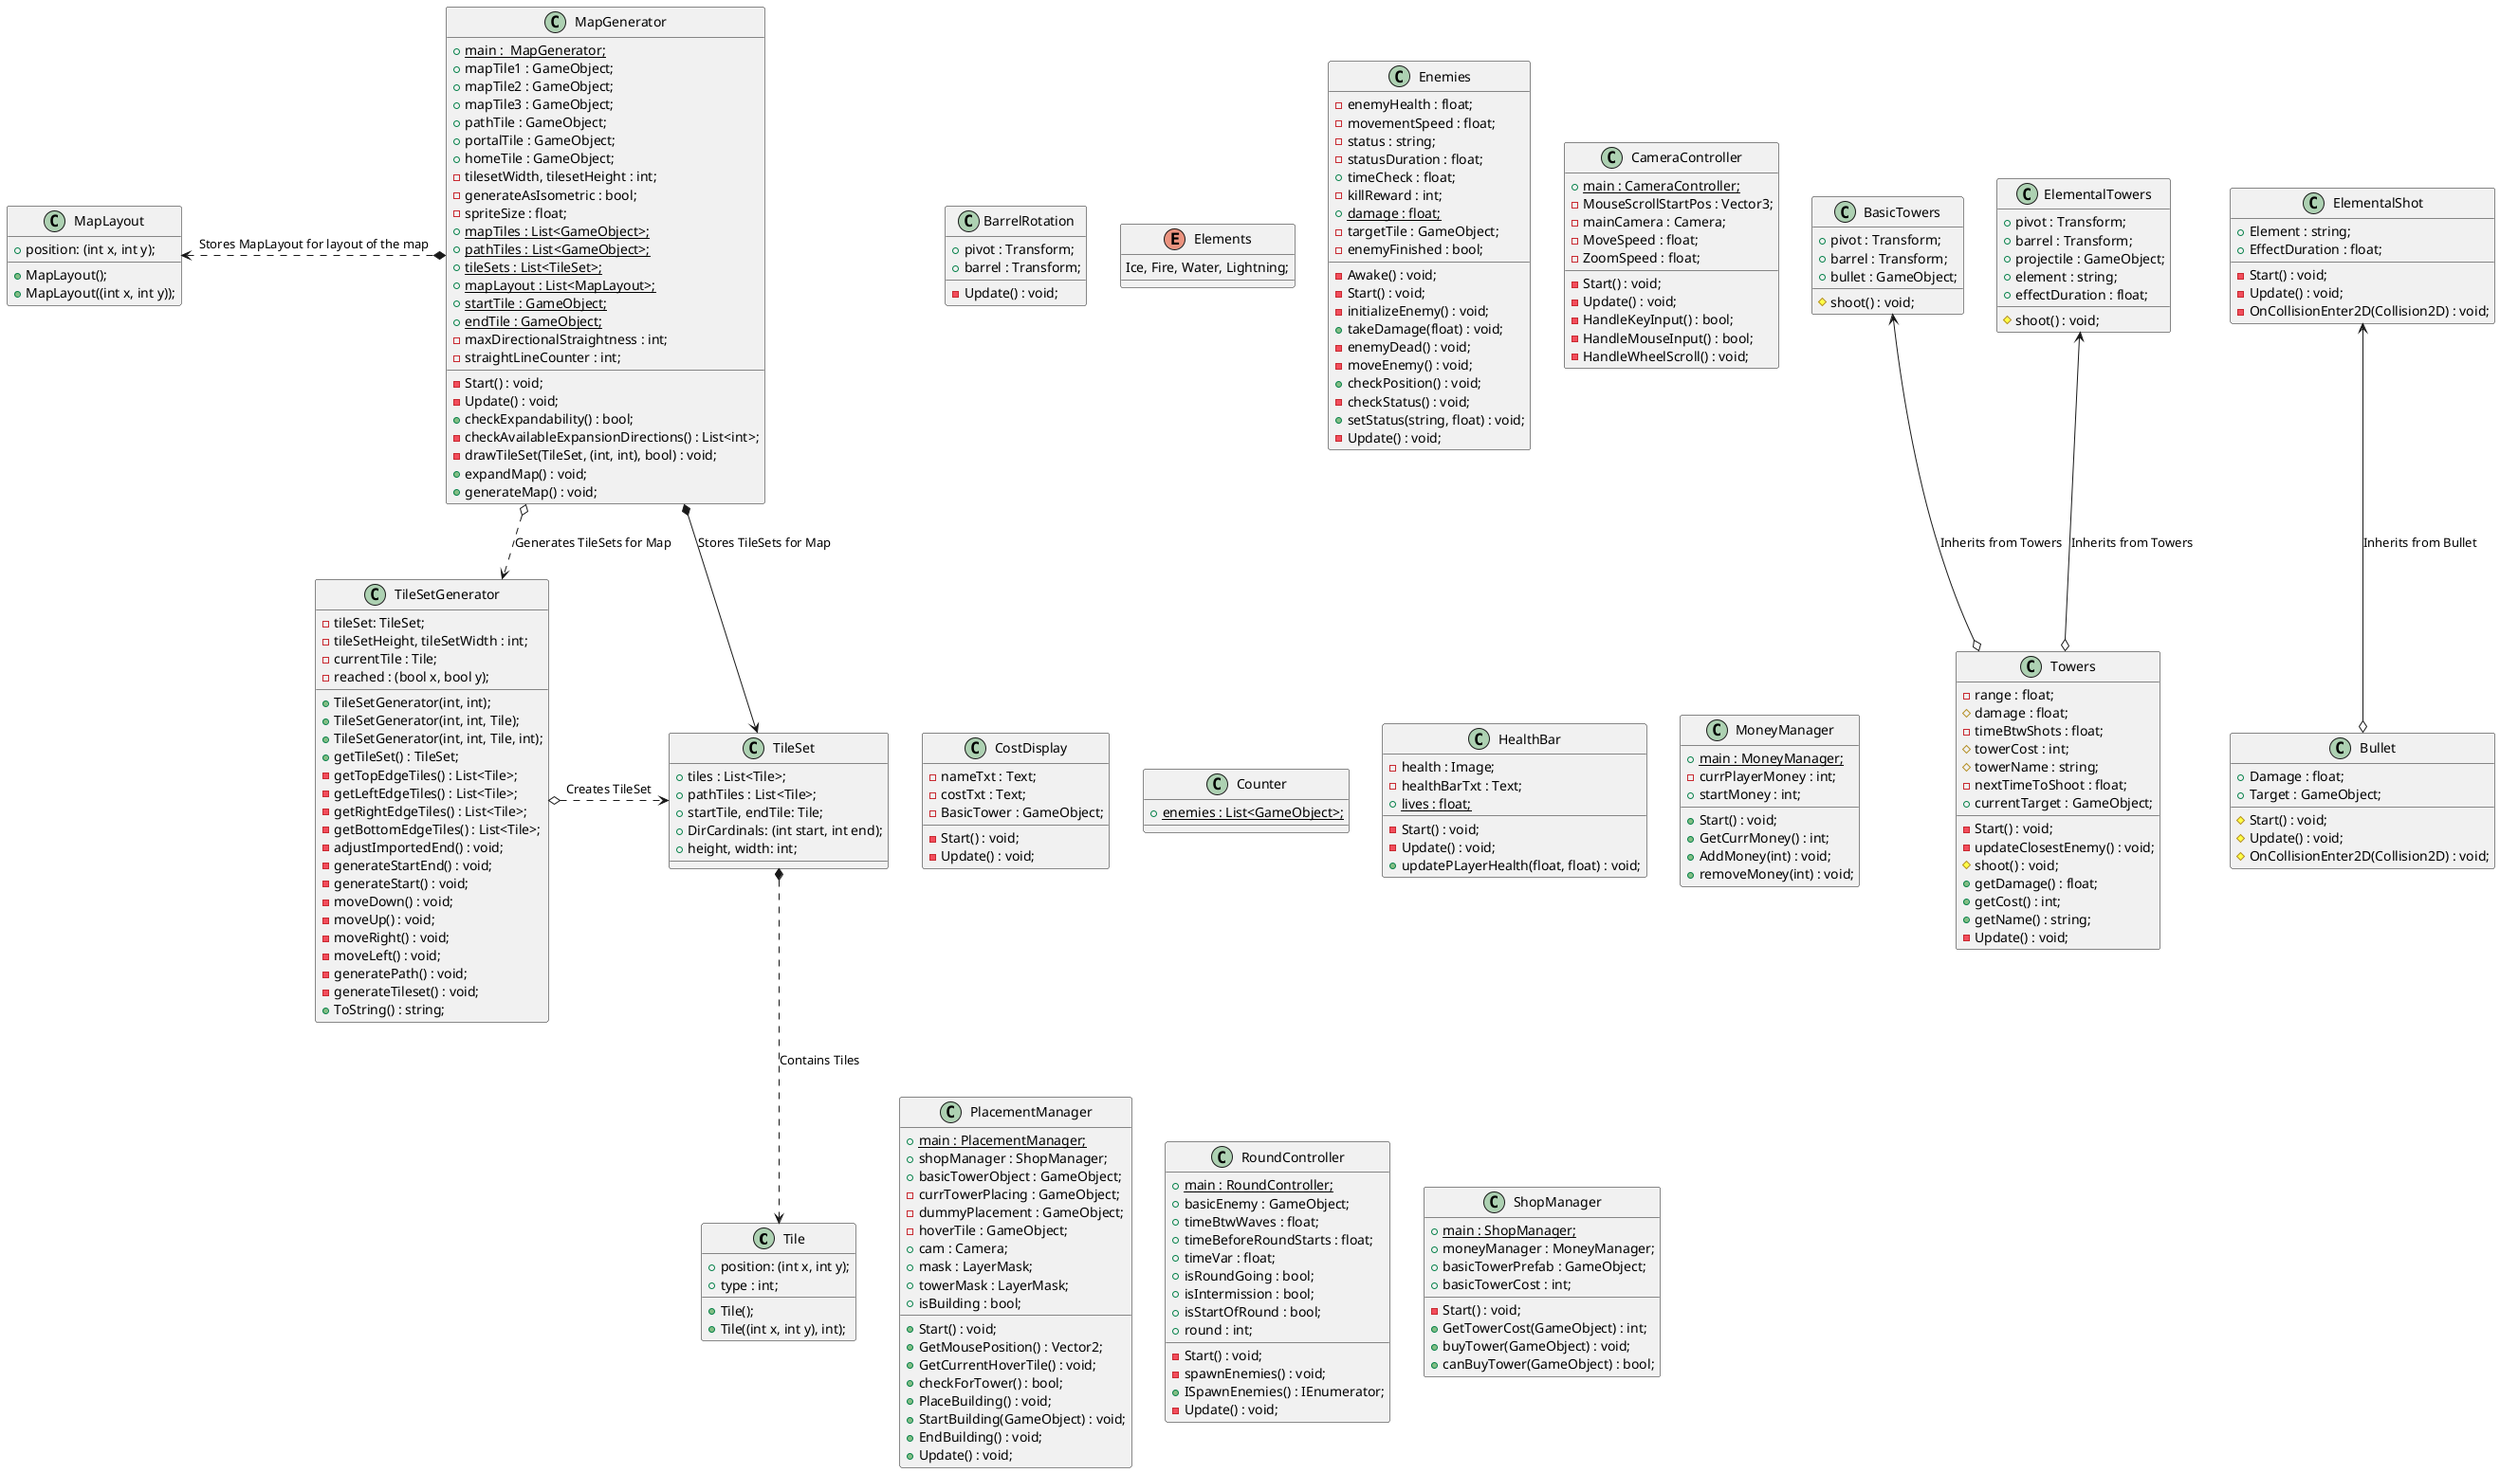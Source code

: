 @startuml
    class Tile {
        + {field} position: (int x, int y);
        + type : int;
        + Tile();
        + Tile((int x, int y), int);
    }

    class MapLayout {
        + {field} position: (int x, int y);
        + MapLayout();
        + MapLayout((int x, int y));
    }

    class TileSet {
        + tiles : List<Tile>;
        + pathTiles : List<Tile>;
        + startTile, endTile: Tile;
        + {field} DirCardinals: (int start, int end);
        + height, width: int;
    }

    class TileSetGenerator {
        - tileSet: TileSet;
        - tileSetHeight, tileSetWidth : int;
        - currentTile : Tile;
        - {field} reached : (bool x, bool y);
        + TileSetGenerator(int, int);
        + TileSetGenerator(int, int, Tile);
        + TileSetGenerator(int, int, Tile, int);
        + getTileSet() : TileSet;
        - getTopEdgeTiles() : List<Tile>;
        - getLeftEdgeTiles() : List<Tile>;
        - getRightEdgeTiles() : List<Tile>;
        - getBottomEdgeTiles() : List<Tile>;
        - adjustImportedEnd() : void;
        - generateStartEnd() : void;
        - generateStart() : void;
        - moveDown() : void;
        - moveUp() : void;
        - moveRight() : void;
        - moveLeft() : void;
        - generatePath() : void;
        - generateTileset() : void;
        + ToString() : string;
    }

    class MapGenerator {
        + {static} main :  MapGenerator;
        + mapTile1 : GameObject;
        + mapTile2 : GameObject;
        + mapTile3 : GameObject;
        + pathTile : GameObject;
        + portalTile : GameObject;
        + homeTile : GameObject;
        - tilesetWidth, tilesetHeight : int;
        - generateAsIsometric : bool;
        - spriteSize : float;
        + {static} mapTiles : List<GameObject>;
        + {static} pathTiles : List<GameObject>;
        + {static} tileSets : List<TileSet>;
        + {static} mapLayout : List<MapLayout>;
        + {static} startTile : GameObject;
        + {static} endTile : GameObject;
        - maxDirectionalStraightness : int;
        - straightLineCounter : int;
        - Start() : void;
        - Update() : void;
        + checkExpandability() : bool;
        - checkAvailableExpansionDirections() : List<int>;
        - drawTileSet(TileSet, (int, int), bool) : void;
        + expandMap() : void;
        + generateMap() : void;
    }

    MapLayout <.* MapGenerator: Stores MapLayout for layout of the map
    MapGenerator o..> TileSetGenerator: Generates TileSets for Map
    TileSetGenerator o.> TileSet: Creates TileSet
    TileSet *..> Tile: Contains Tiles
    MapGenerator *--> TileSet: Stores TileSets for Map

    class BarrelRotation {
        + pivot : Transform;
        + barrel : Transform;
        - Update() : void;
    }

    class Towers {
        - range : float;
        # damage : float;
        - timeBtwShots : float;
        # towerCost : int;
        # towerName : string;
        - nextTimeToShoot : float;
        + currentTarget : GameObject;
        - Start() : void;
        - updateClosestEnemy() : void;
        # shoot() : void;
        + getDamage() : float;
        + getCost() : int;
        + getName() : string;
        - Update() : void;
    }

    class BasicTowers {
        + pivot : Transform;
        + barrel : Transform;
        + bullet : GameObject;
        # shoot() : void;
    }

    class Bullet {
        + Damage : float;
        + Target : GameObject;
        # Start() : void;
        # Update() : void;
        # OnCollisionEnter2D(Collision2D) : void;
    }

    class ElementalShot {
        + Element : string;
        + EffectDuration : float;
        - Start() : void;
        - Update() : void;
        - OnCollisionEnter2D(Collision2D) : void;
    }

    class ElementalTowers {
        + pivot : Transform;
        + barrel : Transform;
        + projectile : GameObject;
        + element : string;
        + effectDuration : float;
        # shoot() : void;
    }

    ElementalTowers <--o Towers: Inherits from Towers
    BasicTowers <--o Towers: Inherits from Towers
    ElementalShot <--o Bullet: Inherits from Bullet
    

    enum Elements {
        Ice, Fire, Water, Lightning;
    }

    class Enemies {
        - enemyHealth : float;
        - movementSpeed : float;
        - status : string;
        - statusDuration : float;
        + timeCheck : float;
        - killReward : int;
        + {static} damage : float;
        - targetTile : GameObject;
        - enemyFinished : bool;
        - Awake() : void;
        - Start() : void;
        - initializeEnemy() : void;
        + takeDamage(float) : void;
        - enemyDead() : void;
        - moveEnemy() : void;
        + checkPosition() : void;
        - checkStatus() : void;
        + setStatus(string, float) : void;
        - Update() : void;
    }

    class CameraController {
        + {static} main : CameraController; 
        - MouseScrollStartPos : Vector3;
        - mainCamera : Camera;
        - MoveSpeed : float;
        - ZoomSpeed : float;
        - Start() : void;
        - Update() : void;
        - HandleKeyInput() : bool;
        - HandleMouseInput() : bool;
        - HandleWheelScroll() : void;
    }

    class CostDisplay {
        - nameTxt : Text;
        - costTxt : Text;
        - BasicTower : GameObject;
        - Start() : void;
        - Update() : void;
    }

    class Counter {
        + {static} enemies : List<GameObject>;
    }

    class HealthBar {
        - health : Image;
        - healthBarTxt : Text;
        + {static} lives : float;
        - Start() : void;
        - Update() : void;
        + updatePLayerHealth(float, float) : void;
    }

    class MoneyManager {
        + {static} main : MoneyManager;
        - currPlayerMoney : int;
        + startMoney : int;
        + Start() : void;
        + GetCurrMoney() : int;
        + AddMoney(int) : void;
        + removeMoney(int) : void;
    }

    class PlacementManager {
        + {static} main : PlacementManager;
        + shopManager : ShopManager;
        + basicTowerObject : GameObject;
        - currTowerPlacing : GameObject;
        - dummyPlacement : GameObject;
        - hoverTile : GameObject;
        + cam : Camera;
        + mask : LayerMask;
        + towerMask : LayerMask;
        + isBuilding : bool;
        + Start() : void;
        + GetMousePosition() : Vector2;
        + GetCurrentHoverTile() : void;
        + checkForTower() : bool;
        + PlaceBuilding() : void;
        + StartBuilding(GameObject) : void;
        + EndBuilding() : void;
        + Update() : void;
    }

    class RoundController {
        + {static} main : RoundController;
        + basicEnemy : GameObject;
        + timeBtwWaves : float;
        + timeBeforeRoundStarts : float;
        + timeVar : float;
        + isRoundGoing : bool;
        + isIntermission : bool;
        + isStartOfRound : bool;
        + round : int;
        - Start() : void;
        - spawnEnemies() : void;
        + ISpawnEnemies() : IEnumerator;
        - Update() : void;
    }

    class ShopManager {
        + {static} main : ShopManager;
        + moneyManager : MoneyManager;
        + basicTowerPrefab : GameObject;
        + basicTowerCost : int;
        - Start() : void;
        + GetTowerCost(GameObject) : int;
        + buyTower(GameObject) : void;
        + canBuyTower(GameObject) : bool;
    }
@enduml